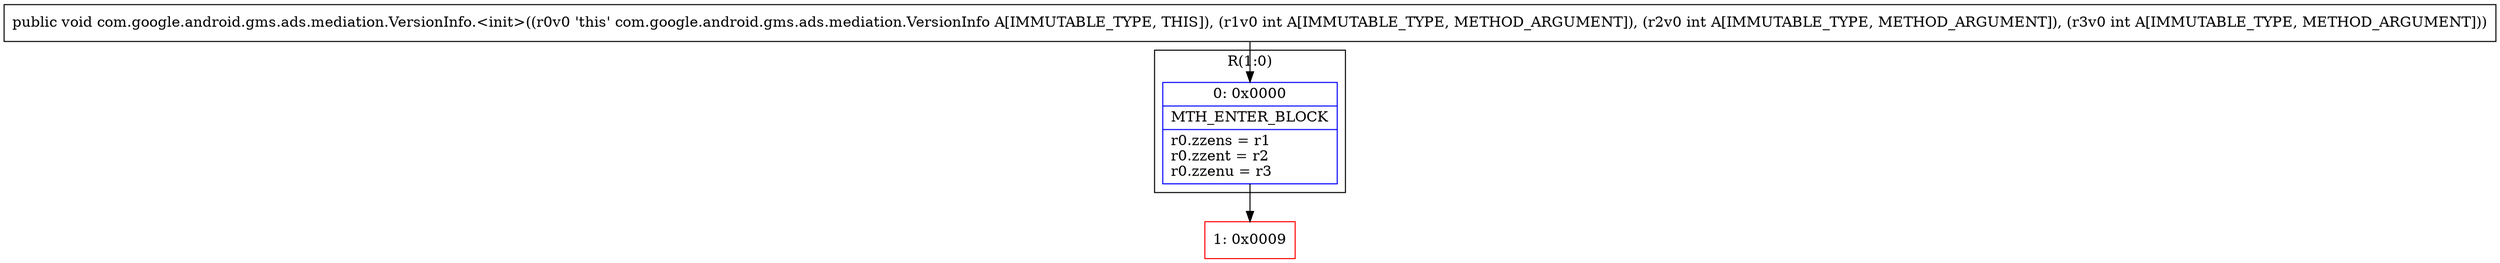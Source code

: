 digraph "CFG forcom.google.android.gms.ads.mediation.VersionInfo.\<init\>(III)V" {
subgraph cluster_Region_618917397 {
label = "R(1:0)";
node [shape=record,color=blue];
Node_0 [shape=record,label="{0\:\ 0x0000|MTH_ENTER_BLOCK\l|r0.zzens = r1\lr0.zzent = r2\lr0.zzenu = r3\l}"];
}
Node_1 [shape=record,color=red,label="{1\:\ 0x0009}"];
MethodNode[shape=record,label="{public void com.google.android.gms.ads.mediation.VersionInfo.\<init\>((r0v0 'this' com.google.android.gms.ads.mediation.VersionInfo A[IMMUTABLE_TYPE, THIS]), (r1v0 int A[IMMUTABLE_TYPE, METHOD_ARGUMENT]), (r2v0 int A[IMMUTABLE_TYPE, METHOD_ARGUMENT]), (r3v0 int A[IMMUTABLE_TYPE, METHOD_ARGUMENT])) }"];
MethodNode -> Node_0;
Node_0 -> Node_1;
}

